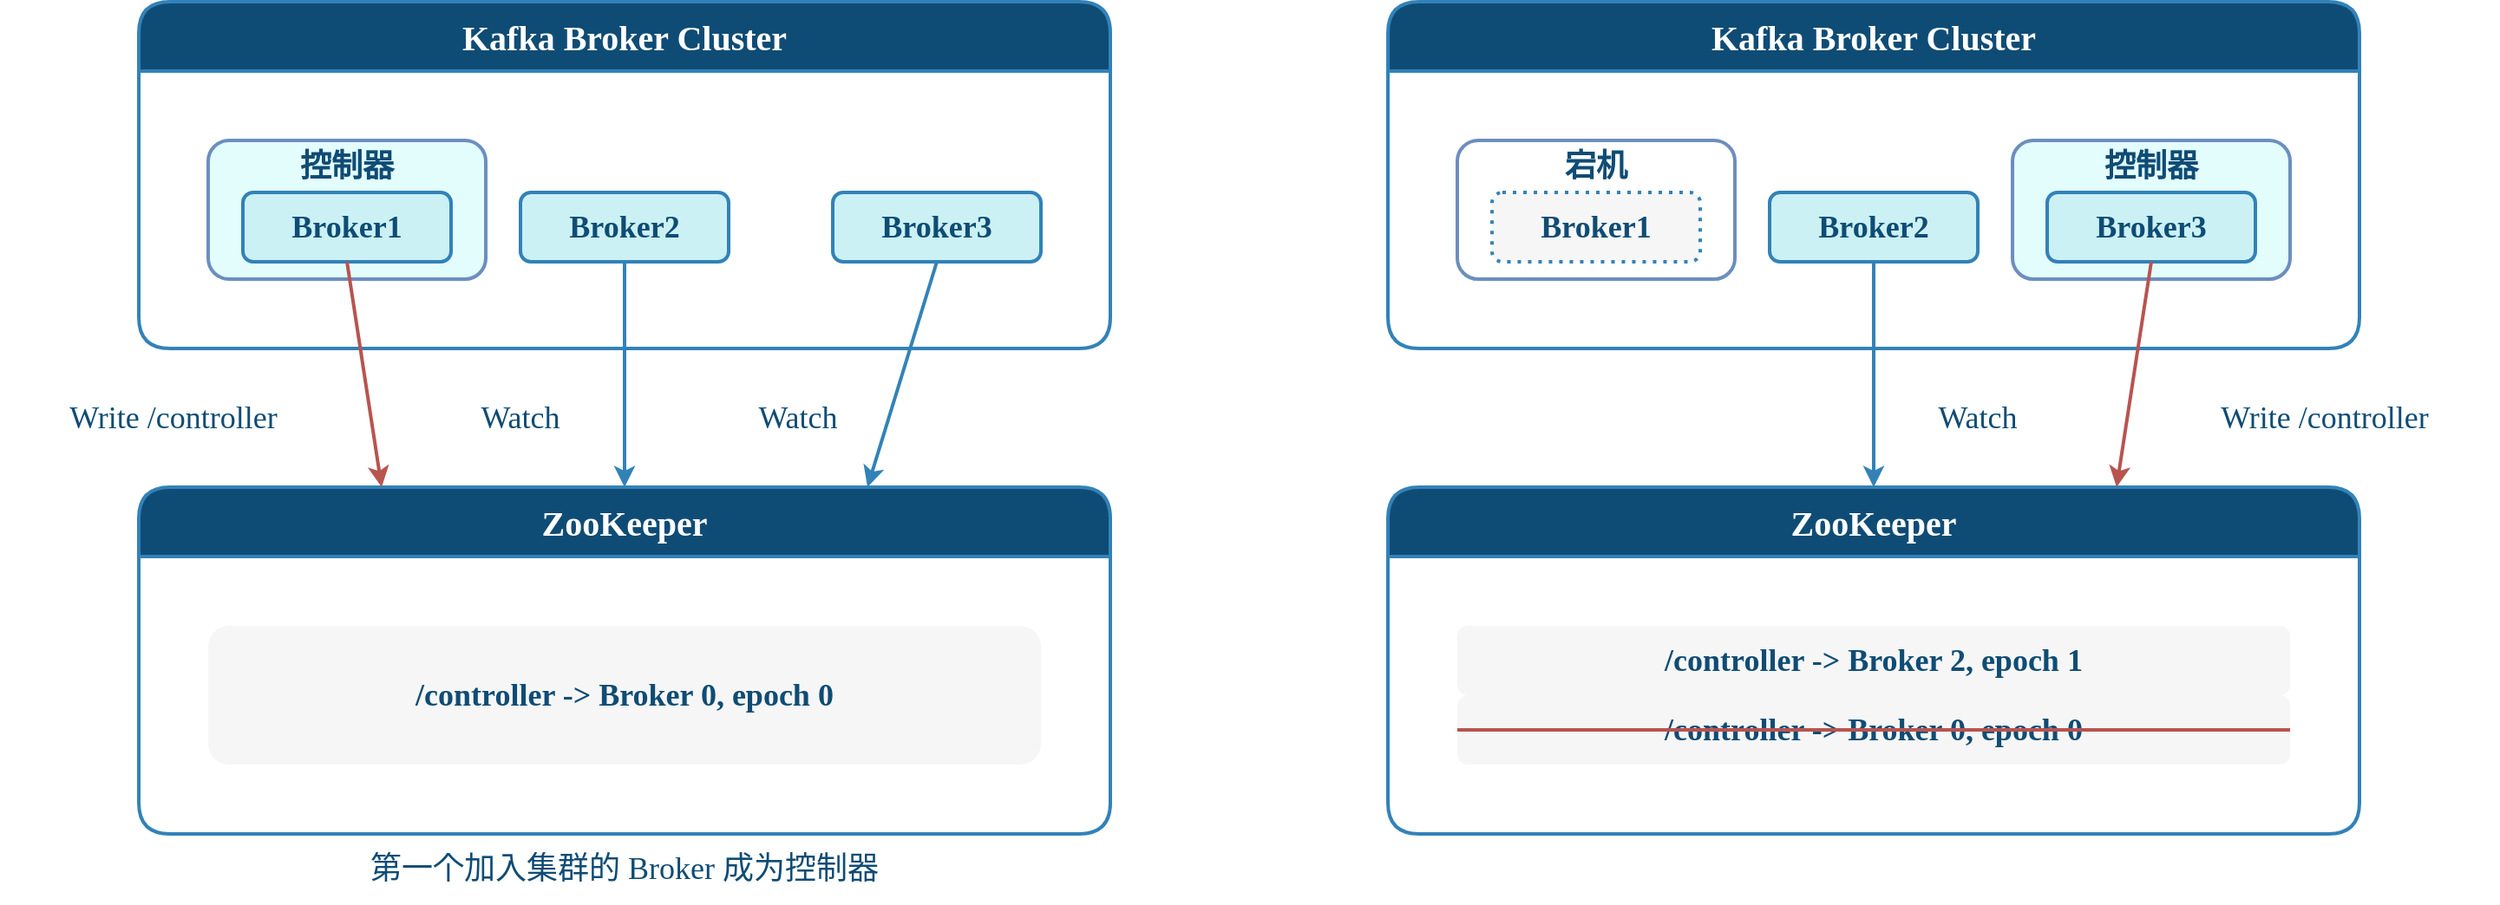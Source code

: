 <mxfile compressed="true" version="22.0.3" type="device" pages="2"><diagram id="V_rw0DIyoFfJU_OrGVso" name="选举"><mxGraphModel dx="1376" dy="911" grid="1" gridSize="10" guides="1" tooltips="1" connect="1" arrows="1" fold="1" page="1" pageScale="1" pageWidth="1654" pageHeight="1169" math="0" shadow="0"><root><mxCell id="0"/><mxCell id="1" parent="0"/><mxCell id="4Ed3RR9Zntb8g5Ox0S2r-1" value="Kafka Broker Cluster" style="swimlane;whiteSpace=wrap;html=1;rounded=1;shadow=0;strokeColor=#3282B8;strokeWidth=2;align=center;verticalAlign=middle;fontFamily=Comic Sans MS;fontSize=20;fontColor=#FFFFFF;startSize=40;fillColor=#0F4C75;" parent="1" vertex="1"><mxGeometry x="200" y="240" width="560" height="200" as="geometry"/></mxCell><mxCell id="SxoNSi2mo6mgi64DLq9N-6" value="控制器" style="rounded=1;whiteSpace=wrap;html=1;shadow=0;labelBackgroundColor=none;strokeColor=#6C8EBF;strokeWidth=2;align=center;verticalAlign=top;fontFamily=Comic Sans MS;fontSize=18;fontColor=#0F4C75;fillColor=#E3FDFD;container=0;spacing=0;spacingBottom=0;fontStyle=1" parent="4Ed3RR9Zntb8g5Ox0S2r-1" vertex="1"><mxGeometry x="40" y="80" width="160" height="80" as="geometry"/></mxCell><mxCell id="SxoNSi2mo6mgi64DLq9N-2" value="Broker1" style="rounded=1;whiteSpace=wrap;html=1;shadow=0;strokeColor=#3282B8;strokeWidth=2;align=center;verticalAlign=middle;fontFamily=Comic Sans MS;fontSize=18;fontColor=#0F4C75;fillColor=#CBF1F5;fontStyle=1;spacing=0;" parent="4Ed3RR9Zntb8g5Ox0S2r-1" vertex="1"><mxGeometry x="60" y="110" width="120" height="40" as="geometry"/></mxCell><mxCell id="SxoNSi2mo6mgi64DLq9N-3" value="Broker2" style="rounded=1;whiteSpace=wrap;html=1;shadow=0;strokeColor=#3282B8;strokeWidth=2;align=center;verticalAlign=middle;fontFamily=Comic Sans MS;fontSize=18;fontColor=#0F4C75;fillColor=#CBF1F5;fontStyle=1;spacing=0;" parent="4Ed3RR9Zntb8g5Ox0S2r-1" vertex="1"><mxGeometry x="220" y="110" width="120" height="40" as="geometry"/></mxCell><mxCell id="SxoNSi2mo6mgi64DLq9N-4" value="Broker3" style="rounded=1;whiteSpace=wrap;html=1;shadow=0;strokeColor=#3282B8;strokeWidth=2;align=center;verticalAlign=middle;fontFamily=Comic Sans MS;fontSize=18;fontColor=#0F4C75;fillColor=#CBF1F5;fontStyle=1;spacing=0;" parent="4Ed3RR9Zntb8g5Ox0S2r-1" vertex="1"><mxGeometry x="400" y="110" width="120" height="40" as="geometry"/></mxCell><mxCell id="4Ed3RR9Zntb8g5Ox0S2r-2" value="ZooKeeper" style="swimlane;whiteSpace=wrap;html=1;rounded=1;shadow=0;strokeColor=#3282B8;strokeWidth=2;align=center;verticalAlign=middle;fontFamily=Comic Sans MS;fontSize=20;fontColor=#FFFFFF;startSize=40;fillColor=#0F4C75;" parent="1" vertex="1"><mxGeometry x="200" y="520" width="560" height="200" as="geometry"/></mxCell><mxCell id="SxoNSi2mo6mgi64DLq9N-7" value="/controller -&amp;gt; Broker 0, epoch 0" style="rounded=1;whiteSpace=wrap;html=1;shadow=0;dashed=1;dashPattern=1 1;labelBackgroundColor=none;strokeColor=none;strokeWidth=2;align=center;verticalAlign=middle;fontFamily=Comic Sans MS;fontSize=18;fontColor=#0F4C75;fillColor=#F6F6F6;container=0;spacing=0;spacingBottom=0;fontStyle=1" parent="1" vertex="1"><mxGeometry x="240" y="600" width="480" height="80" as="geometry"/></mxCell><mxCell id="SxoNSi2mo6mgi64DLq9N-12" value="ZooKeeper" style="swimlane;whiteSpace=wrap;html=1;rounded=1;shadow=0;strokeColor=#3282B8;strokeWidth=2;align=center;verticalAlign=middle;fontFamily=Comic Sans MS;fontSize=20;fontColor=#FFFFFF;startSize=40;fillColor=#0F4C75;" parent="1" vertex="1"><mxGeometry x="920" y="520" width="560" height="200" as="geometry"/></mxCell><mxCell id="SxoNSi2mo6mgi64DLq9N-13" value="/controller -&amp;gt; Broker 0, epoch 0" style="rounded=1;whiteSpace=wrap;html=1;shadow=0;dashed=1;dashPattern=1 1;labelBackgroundColor=none;strokeColor=none;strokeWidth=2;align=center;verticalAlign=middle;fontFamily=Comic Sans MS;fontSize=18;fontColor=#0F4C75;fillColor=#F6F6F6;container=0;spacing=0;spacingBottom=0;fontStyle=1" parent="SxoNSi2mo6mgi64DLq9N-12" vertex="1"><mxGeometry x="40" y="120" width="480" height="40" as="geometry"/></mxCell><mxCell id="SxoNSi2mo6mgi64DLq9N-34" value="" style="endArrow=none;html=1;rounded=1;labelBackgroundColor=default;strokeColor=#b85450;strokeWidth=2;align=center;verticalAlign=middle;fontFamily=Comic Sans MS;fontSize=18;fontColor=#0F4C75;startSize=80;shape=connector;exitX=0;exitY=0.5;exitDx=0;exitDy=0;entryX=1;entryY=0.5;entryDx=0;entryDy=0;fillColor=#f8cecc;" parent="SxoNSi2mo6mgi64DLq9N-12" source="SxoNSi2mo6mgi64DLq9N-13" target="SxoNSi2mo6mgi64DLq9N-13" edge="1"><mxGeometry width="50" height="50" relative="1" as="geometry"><mxPoint x="-20" y="-30" as="sourcePoint"/><mxPoint x="30" y="-80" as="targetPoint"/></mxGeometry></mxCell><mxCell id="SxoNSi2mo6mgi64DLq9N-14" value="/controller -&amp;gt; Broker 2, epoch 1" style="rounded=1;whiteSpace=wrap;html=1;shadow=0;dashed=1;dashPattern=1 1;labelBackgroundColor=none;strokeColor=none;strokeWidth=2;align=center;verticalAlign=middle;fontFamily=Comic Sans MS;fontSize=18;fontColor=#0F4C75;fillColor=#F6F6F6;container=0;spacing=0;spacingBottom=0;fontStyle=1" parent="1" vertex="1"><mxGeometry x="960" y="600" width="480" height="40" as="geometry"/></mxCell><mxCell id="SxoNSi2mo6mgi64DLq9N-15" style="edgeStyle=none;shape=connector;rounded=1;orthogonalLoop=1;jettySize=auto;html=1;exitX=0.5;exitY=1;exitDx=0;exitDy=0;entryX=0.5;entryY=0;entryDx=0;entryDy=0;labelBackgroundColor=default;strokeColor=#3282B8;strokeWidth=2;align=center;verticalAlign=middle;fontFamily=Comic Sans MS;fontSize=18;fontColor=#0F4C75;endArrow=classic;startSize=80;" parent="1" source="SxoNSi2mo6mgi64DLq9N-3" target="4Ed3RR9Zntb8g5Ox0S2r-2" edge="1"><mxGeometry relative="1" as="geometry"/></mxCell><mxCell id="SxoNSi2mo6mgi64DLq9N-17" style="edgeStyle=none;shape=connector;rounded=1;orthogonalLoop=1;jettySize=auto;html=1;exitX=0.5;exitY=1;exitDx=0;exitDy=0;entryX=0.25;entryY=0;entryDx=0;entryDy=0;labelBackgroundColor=default;strokeColor=#b85450;strokeWidth=2;align=center;verticalAlign=middle;fontFamily=Comic Sans MS;fontSize=18;fontColor=#0F4C75;endArrow=classic;startSize=80;fillColor=#f8cecc;" parent="1" source="SxoNSi2mo6mgi64DLq9N-2" target="4Ed3RR9Zntb8g5Ox0S2r-2" edge="1"><mxGeometry relative="1" as="geometry"/></mxCell><mxCell id="SxoNSi2mo6mgi64DLq9N-18" style="edgeStyle=none;shape=connector;rounded=1;orthogonalLoop=1;jettySize=auto;html=1;exitX=0.5;exitY=1;exitDx=0;exitDy=0;entryX=0.75;entryY=0;entryDx=0;entryDy=0;labelBackgroundColor=default;strokeColor=#3282B8;strokeWidth=2;align=center;verticalAlign=middle;fontFamily=Comic Sans MS;fontSize=18;fontColor=#0F4C75;endArrow=classic;startSize=80;" parent="1" source="SxoNSi2mo6mgi64DLq9N-4" target="4Ed3RR9Zntb8g5Ox0S2r-2" edge="1"><mxGeometry relative="1" as="geometry"/></mxCell><mxCell id="SxoNSi2mo6mgi64DLq9N-19" value="Write /controller" style="rounded=1;whiteSpace=wrap;html=1;shadow=0;strokeColor=none;strokeWidth=2;align=center;verticalAlign=middle;fontFamily=Comic Sans MS;fontSize=18;fontColor=#0F4C75;fillColor=none;fontStyle=0;spacing=0;" parent="1" vertex="1"><mxGeometry x="120" y="460" width="200" height="40" as="geometry"/></mxCell><mxCell id="SxoNSi2mo6mgi64DLq9N-20" value="Watch" style="rounded=1;whiteSpace=wrap;html=1;shadow=0;strokeColor=none;strokeWidth=2;align=center;verticalAlign=middle;fontFamily=Comic Sans MS;fontSize=18;fontColor=#0F4C75;fillColor=none;fontStyle=0;spacing=0;" parent="1" vertex="1"><mxGeometry x="360" y="460" width="120" height="40" as="geometry"/></mxCell><mxCell id="SxoNSi2mo6mgi64DLq9N-21" value="Watch" style="rounded=1;whiteSpace=wrap;html=1;shadow=0;strokeColor=none;strokeWidth=2;align=center;verticalAlign=middle;fontFamily=Comic Sans MS;fontSize=18;fontColor=#0F4C75;fillColor=none;fontStyle=0;spacing=0;" parent="1" vertex="1"><mxGeometry x="520" y="460" width="120" height="40" as="geometry"/></mxCell><mxCell id="SxoNSi2mo6mgi64DLq9N-22" value="Kafka Broker Cluster" style="swimlane;whiteSpace=wrap;html=1;rounded=1;shadow=0;strokeColor=#3282B8;strokeWidth=2;align=center;verticalAlign=middle;fontFamily=Comic Sans MS;fontSize=20;fontColor=#FFFFFF;startSize=40;fillColor=#0F4C75;" parent="1" vertex="1"><mxGeometry x="920" y="240" width="560" height="200" as="geometry"/></mxCell><mxCell id="SxoNSi2mo6mgi64DLq9N-27" value="控制器" style="rounded=1;whiteSpace=wrap;html=1;shadow=0;labelBackgroundColor=none;strokeColor=#6C8EBF;strokeWidth=2;align=center;verticalAlign=top;fontFamily=Comic Sans MS;fontSize=18;fontColor=#0F4C75;fillColor=#E3FDFD;container=0;spacing=0;spacingBottom=0;fontStyle=1" parent="SxoNSi2mo6mgi64DLq9N-22" vertex="1"><mxGeometry x="360" y="80" width="160" height="80" as="geometry"/></mxCell><mxCell id="SxoNSi2mo6mgi64DLq9N-23" value="宕机" style="rounded=1;whiteSpace=wrap;html=1;shadow=0;labelBackgroundColor=none;strokeColor=#6C8EBF;strokeWidth=2;align=center;verticalAlign=top;fontFamily=Comic Sans MS;fontSize=18;fontColor=#0F4C75;fillColor=#FFFFFF;container=0;spacing=0;spacingBottom=0;fontStyle=1" parent="SxoNSi2mo6mgi64DLq9N-22" vertex="1"><mxGeometry x="40" y="80" width="160" height="80" as="geometry"/></mxCell><mxCell id="SxoNSi2mo6mgi64DLq9N-24" value="Broker1" style="rounded=1;whiteSpace=wrap;html=1;shadow=0;strokeColor=#3282B8;strokeWidth=2;align=center;verticalAlign=middle;fontFamily=Comic Sans MS;fontSize=18;fontColor=#0F4C75;fillColor=#F6F6F6;fontStyle=1;spacing=0;dashed=1;dashPattern=1 2;" parent="SxoNSi2mo6mgi64DLq9N-22" vertex="1"><mxGeometry x="60" y="110" width="120" height="40" as="geometry"/></mxCell><mxCell id="SxoNSi2mo6mgi64DLq9N-25" value="Broker2" style="rounded=1;whiteSpace=wrap;html=1;shadow=0;strokeColor=#3282B8;strokeWidth=2;align=center;verticalAlign=middle;fontFamily=Comic Sans MS;fontSize=18;fontColor=#0F4C75;fillColor=#CBF1F5;fontStyle=1;spacing=0;" parent="SxoNSi2mo6mgi64DLq9N-22" vertex="1"><mxGeometry x="220" y="110" width="120" height="40" as="geometry"/></mxCell><mxCell id="SxoNSi2mo6mgi64DLq9N-26" value="Broker3" style="rounded=1;whiteSpace=wrap;html=1;shadow=0;strokeColor=#3282B8;strokeWidth=2;align=center;verticalAlign=middle;fontFamily=Comic Sans MS;fontSize=18;fontColor=#0F4C75;fillColor=#CBF1F5;fontStyle=1;spacing=0;" parent="SxoNSi2mo6mgi64DLq9N-22" vertex="1"><mxGeometry x="380" y="110" width="120" height="40" as="geometry"/></mxCell><mxCell id="SxoNSi2mo6mgi64DLq9N-28" style="edgeStyle=none;shape=connector;rounded=1;orthogonalLoop=1;jettySize=auto;html=1;exitX=0.5;exitY=1;exitDx=0;exitDy=0;entryX=0.75;entryY=0;entryDx=0;entryDy=0;labelBackgroundColor=default;strokeColor=#b85450;strokeWidth=2;align=center;verticalAlign=middle;fontFamily=Comic Sans MS;fontSize=18;fontColor=#0F4C75;endArrow=classic;startSize=80;fillColor=#f8cecc;" parent="1" source="SxoNSi2mo6mgi64DLq9N-26" target="SxoNSi2mo6mgi64DLq9N-12" edge="1"><mxGeometry relative="1" as="geometry"/></mxCell><mxCell id="SxoNSi2mo6mgi64DLq9N-30" style="edgeStyle=none;shape=connector;rounded=1;orthogonalLoop=1;jettySize=auto;html=1;exitX=0.5;exitY=1;exitDx=0;exitDy=0;entryX=0.5;entryY=0;entryDx=0;entryDy=0;labelBackgroundColor=default;strokeColor=#3282B8;strokeWidth=2;align=center;verticalAlign=middle;fontFamily=Comic Sans MS;fontSize=18;fontColor=#0F4C75;endArrow=classic;startSize=80;" parent="1" source="SxoNSi2mo6mgi64DLq9N-25" target="SxoNSi2mo6mgi64DLq9N-12" edge="1"><mxGeometry relative="1" as="geometry"/></mxCell><mxCell id="SxoNSi2mo6mgi64DLq9N-31" value="Write /controller" style="rounded=1;whiteSpace=wrap;html=1;shadow=0;strokeColor=none;strokeWidth=2;align=center;verticalAlign=middle;fontFamily=Comic Sans MS;fontSize=18;fontColor=#0F4C75;fillColor=none;fontStyle=0;spacing=0;" parent="1" vertex="1"><mxGeometry x="1360" y="460" width="200" height="40" as="geometry"/></mxCell><mxCell id="SxoNSi2mo6mgi64DLq9N-32" value="Watch" style="rounded=1;whiteSpace=wrap;html=1;shadow=0;strokeColor=none;strokeWidth=2;align=center;verticalAlign=middle;fontFamily=Comic Sans MS;fontSize=18;fontColor=#0F4C75;fillColor=none;fontStyle=0;spacing=0;" parent="1" vertex="1"><mxGeometry x="1200" y="460" width="120" height="40" as="geometry"/></mxCell><mxCell id="SxoNSi2mo6mgi64DLq9N-33" value="第一个加入集群的 Broker 成为控制器" style="rounded=1;whiteSpace=wrap;html=1;shadow=0;strokeColor=none;strokeWidth=2;align=center;verticalAlign=middle;fontFamily=Comic Sans MS;fontSize=18;fontColor=#0F4C75;fillColor=none;fontStyle=0;spacing=0;" parent="1" vertex="1"><mxGeometry x="200" y="720" width="560" height="40" as="geometry"/></mxCell></root></mxGraphModel></diagram><diagram id="bUby9O82NL-8KmoI6ey_" name="zk元数据"><mxGraphModel dx="1926" dy="1276" grid="1" gridSize="10" guides="1" tooltips="1" connect="1" arrows="1" fold="1" page="1" pageScale="1" pageWidth="2336" pageHeight="1654" math="0" shadow="0"><root><mxCell id="0"/><mxCell id="1" parent="0"/><mxCell id="76EH8v6LN7YDTzWgkfO9-1" value="1" style="rounded=1;whiteSpace=wrap;html=1;shadow=0;strokeColor=#3282B8;strokeWidth=2;align=center;verticalAlign=middle;fontFamily=Comic Sans MS;fontSize=18;fontColor=#0F4C75;fillColor=#F6F6F6;fontStyle=1" vertex="1" parent="1"><mxGeometry x="120" y="960" width="40" height="40" as="geometry"/></mxCell><mxCell id="76EH8v6LN7YDTzWgkfO9-2" value="..." style="rounded=1;whiteSpace=wrap;html=1;shadow=0;strokeColor=#3282B8;strokeWidth=2;align=center;verticalAlign=middle;fontFamily=Comic Sans MS;fontSize=18;fontColor=#0F4C75;fillColor=#F6F6F6;fontStyle=1" vertex="1" parent="1"><mxGeometry x="160" y="960" width="40" height="40" as="geometry"/></mxCell><mxCell id="76EH8v6LN7YDTzWgkfO9-3" value="N" style="rounded=1;whiteSpace=wrap;html=1;shadow=0;strokeColor=#3282B8;strokeWidth=2;align=center;verticalAlign=middle;fontFamily=Comic Sans MS;fontSize=18;fontColor=#0F4C75;fillColor=#F6F6F6;fontStyle=1" vertex="1" parent="1"><mxGeometry x="200" y="960" width="40" height="40" as="geometry"/></mxCell><mxCell id="76EH8v6LN7YDTzWgkfO9-6" value="1" style="rounded=1;whiteSpace=wrap;html=1;shadow=0;strokeColor=#3282B8;strokeWidth=2;align=center;verticalAlign=middle;fontFamily=Comic Sans MS;fontSize=18;fontColor=#0F4C75;fillColor=#F6F6F6;fontStyle=1" vertex="1" parent="1"><mxGeometry x="280" y="960" width="40" height="40" as="geometry"/></mxCell><mxCell id="76EH8v6LN7YDTzWgkfO9-7" value="..." style="rounded=1;whiteSpace=wrap;html=1;shadow=0;strokeColor=#3282B8;strokeWidth=2;align=center;verticalAlign=middle;fontFamily=Comic Sans MS;fontSize=18;fontColor=#0F4C75;fillColor=#F6F6F6;fontStyle=1" vertex="1" parent="1"><mxGeometry x="320" y="960" width="40" height="40" as="geometry"/></mxCell><mxCell id="76EH8v6LN7YDTzWgkfO9-8" value="N" style="rounded=1;whiteSpace=wrap;html=1;shadow=0;strokeColor=#3282B8;strokeWidth=2;align=center;verticalAlign=middle;fontFamily=Comic Sans MS;fontSize=18;fontColor=#0F4C75;fillColor=#F6F6F6;fontStyle=1" vertex="1" parent="1"><mxGeometry x="360" y="960" width="40" height="40" as="geometry"/></mxCell><mxCell id="aDSI75Qdv8X3u2IwcGRK-1" style="edgeStyle=orthogonalEdgeStyle;rounded=1;orthogonalLoop=1;jettySize=auto;html=1;exitX=0.5;exitY=1;exitDx=0;exitDy=0;entryX=0.5;entryY=0;entryDx=0;entryDy=0;strokeColor=#6C8EBF;strokeWidth=2;" edge="1" parent="1" source="wlVjsU3Le_0WPrB2iwAt-1" target="76EH8v6LN7YDTzWgkfO9-1"><mxGeometry relative="1" as="geometry"/></mxCell><mxCell id="aDSI75Qdv8X3u2IwcGRK-3" style="edgeStyle=orthogonalEdgeStyle;shape=connector;rounded=1;orthogonalLoop=1;jettySize=auto;html=1;entryX=0.5;entryY=0;entryDx=0;entryDy=0;labelBackgroundColor=default;strokeColor=#6C8EBF;align=center;verticalAlign=middle;fontFamily=Helvetica;fontSize=11;fontColor=default;endArrow=classic;strokeWidth=2;" edge="1" parent="1" source="wlVjsU3Le_0WPrB2iwAt-1" target="76EH8v6LN7YDTzWgkfO9-3"><mxGeometry relative="1" as="geometry"/></mxCell><mxCell id="wlVjsU3Le_0WPrB2iwAt-1" value="consumer.id" style="rounded=1;whiteSpace=wrap;html=1;shadow=0;labelBackgroundColor=none;strokeColor=#6C8EBF;strokeWidth=2;align=center;verticalAlign=middle;fontFamily=Comic Sans MS;fontSize=18;fontColor=#0F4C75;fillColor=#E3FDFD;container=0;spacing=10;spacingBottom=0;fontStyle=1" vertex="1" parent="1"><mxGeometry x="120" y="840" width="120" height="40" as="geometry"/></mxCell><mxCell id="aDSI75Qdv8X3u2IwcGRK-6" style="edgeStyle=orthogonalEdgeStyle;shape=connector;rounded=1;orthogonalLoop=1;jettySize=auto;html=1;exitX=0.5;exitY=1;exitDx=0;exitDy=0;entryX=0.5;entryY=0;entryDx=0;entryDy=0;labelBackgroundColor=default;strokeColor=#6C8EBF;align=center;verticalAlign=middle;fontFamily=Helvetica;fontSize=11;fontColor=default;endArrow=classic;strokeWidth=2;" edge="1" parent="1" source="aDSI75Qdv8X3u2IwcGRK-4" target="76EH8v6LN7YDTzWgkfO9-6"><mxGeometry relative="1" as="geometry"/></mxCell><mxCell id="vCsltrC0qvHterN5PnaX-1" style="edgeStyle=orthogonalEdgeStyle;shape=connector;rounded=1;orthogonalLoop=1;jettySize=auto;html=1;exitX=0.5;exitY=1;exitDx=0;exitDy=0;entryX=0.5;entryY=0;entryDx=0;entryDy=0;labelBackgroundColor=default;strokeColor=#6C8EBF;strokeWidth=2;align=center;verticalAlign=middle;fontFamily=Helvetica;fontSize=11;fontColor=default;endArrow=classic;" edge="1" parent="1" source="aDSI75Qdv8X3u2IwcGRK-4" target="76EH8v6LN7YDTzWgkfO9-8"><mxGeometry relative="1" as="geometry"/></mxCell><mxCell id="aDSI75Qdv8X3u2IwcGRK-4" value="topic-1" style="rounded=1;whiteSpace=wrap;html=1;shadow=0;labelBackgroundColor=none;strokeColor=#6C8EBF;strokeWidth=2;align=center;verticalAlign=middle;fontFamily=Comic Sans MS;fontSize=18;fontColor=#0F4C75;fillColor=#E3FDFD;container=0;spacing=10;spacingBottom=0;fontStyle=1" vertex="1" parent="1"><mxGeometry x="280" y="840" width="120" height="40" as="geometry"/></mxCell><mxCell id="aDSI75Qdv8X3u2IwcGRK-5" value="topic-N" style="rounded=1;whiteSpace=wrap;html=1;shadow=0;labelBackgroundColor=none;strokeColor=#6C8EBF;strokeWidth=2;align=center;verticalAlign=middle;fontFamily=Comic Sans MS;fontSize=18;fontColor=#0F4C75;fillColor=#E3FDFD;container=0;spacing=10;spacingBottom=0;fontStyle=1" vertex="1" parent="1"><mxGeometry x="480" y="840" width="120" height="40" as="geometry"/></mxCell><mxCell id="vCsltrC0qvHterN5PnaX-2" value="..." style="rounded=1;whiteSpace=wrap;html=1;shadow=0;labelBackgroundColor=none;strokeColor=#6C8EBF;strokeWidth=2;align=center;verticalAlign=middle;fontFamily=Comic Sans MS;fontSize=18;fontColor=#0F4C75;fillColor=#E3FDFD;container=0;spacing=10;spacingBottom=0;fontStyle=1" vertex="1" parent="1"><mxGeometry x="420" y="840" width="40" height="40" as="geometry"/></mxCell><mxCell id="K3DDggHbdptHYFNAkSHa-1" style="edgeStyle=orthogonalEdgeStyle;shape=connector;rounded=1;orthogonalLoop=1;jettySize=auto;html=1;entryX=0.5;entryY=0;entryDx=0;entryDy=0;labelBackgroundColor=default;strokeColor=#6C8EBF;strokeWidth=2;align=center;verticalAlign=middle;fontFamily=Helvetica;fontSize=11;fontColor=default;endArrow=classic;" edge="1" parent="1" source="vCsltrC0qvHterN5PnaX-3" target="wlVjsU3Le_0WPrB2iwAt-1"><mxGeometry relative="1" as="geometry"/></mxCell><mxCell id="vCsltrC0qvHterN5PnaX-3" value="ids" style="rounded=1;whiteSpace=wrap;html=1;shadow=0;labelBackgroundColor=none;strokeColor=#6C8EBF;strokeWidth=2;align=center;verticalAlign=middle;fontFamily=Comic Sans MS;fontSize=18;fontColor=#0F4C75;fillColor=#CBF1F5;container=0;spacing=10;spacingBottom=0;fontStyle=1" vertex="1" parent="1"><mxGeometry x="120" y="720" width="120" height="40" as="geometry"/></mxCell><mxCell id="K3DDggHbdptHYFNAkSHa-6" style="edgeStyle=orthogonalEdgeStyle;shape=connector;rounded=1;orthogonalLoop=1;jettySize=auto;html=1;exitX=0.25;exitY=1;exitDx=0;exitDy=0;entryX=0.5;entryY=0;entryDx=0;entryDy=0;labelBackgroundColor=default;strokeColor=#6C8EBF;strokeWidth=2;align=center;verticalAlign=middle;fontFamily=Helvetica;fontSize=11;fontColor=default;endArrow=classic;" edge="1" parent="1" source="K3DDggHbdptHYFNAkSHa-2" target="aDSI75Qdv8X3u2IwcGRK-4"><mxGeometry relative="1" as="geometry"/></mxCell><mxCell id="K3DDggHbdptHYFNAkSHa-7" style="edgeStyle=orthogonalEdgeStyle;shape=connector;rounded=1;orthogonalLoop=1;jettySize=auto;html=1;exitX=0.75;exitY=1;exitDx=0;exitDy=0;entryX=0.5;entryY=0;entryDx=0;entryDy=0;labelBackgroundColor=default;strokeColor=#6C8EBF;strokeWidth=2;align=center;verticalAlign=middle;fontFamily=Helvetica;fontSize=11;fontColor=default;endArrow=classic;" edge="1" parent="1" source="K3DDggHbdptHYFNAkSHa-2" target="aDSI75Qdv8X3u2IwcGRK-5"><mxGeometry relative="1" as="geometry"/></mxCell><mxCell id="K3DDggHbdptHYFNAkSHa-2" value="Offsets" style="rounded=1;whiteSpace=wrap;html=1;shadow=0;labelBackgroundColor=none;strokeColor=#6C8EBF;strokeWidth=2;align=center;verticalAlign=middle;fontFamily=Comic Sans MS;fontSize=18;fontColor=#0F4C75;fillColor=#CBF1F5;container=0;spacing=10;spacingBottom=0;fontStyle=1" vertex="1" parent="1"><mxGeometry x="380" y="720" width="120" height="40" as="geometry"/></mxCell><mxCell id="K3DDggHbdptHYFNAkSHa-5" style="edgeStyle=orthogonalEdgeStyle;shape=connector;rounded=1;orthogonalLoop=1;jettySize=auto;html=1;entryX=0.5;entryY=0;entryDx=0;entryDy=0;labelBackgroundColor=default;strokeColor=#6C8EBF;strokeWidth=2;align=center;verticalAlign=middle;fontFamily=Helvetica;fontSize=11;fontColor=default;endArrow=classic;" edge="1" parent="1" source="K3DDggHbdptHYFNAkSHa-3" target="K3DDggHbdptHYFNAkSHa-4"><mxGeometry relative="1" as="geometry"/></mxCell><mxCell id="K3DDggHbdptHYFNAkSHa-3" value="owners" style="rounded=1;whiteSpace=wrap;html=1;shadow=0;labelBackgroundColor=none;strokeColor=#6C8EBF;strokeWidth=2;align=center;verticalAlign=middle;fontFamily=Comic Sans MS;fontSize=18;fontColor=#0F4C75;fillColor=#CBF1F5;container=0;spacing=10;spacingBottom=0;fontStyle=1" vertex="1" parent="1"><mxGeometry x="640" y="720" width="120" height="40" as="geometry"/></mxCell><mxCell id="KurBtUNDmYteC7p65Jur-12" style="edgeStyle=orthogonalEdgeStyle;shape=connector;rounded=1;orthogonalLoop=1;jettySize=auto;html=1;exitX=0.5;exitY=1;exitDx=0;exitDy=0;entryX=0.5;entryY=0;entryDx=0;entryDy=0;labelBackgroundColor=default;strokeColor=#6C8EBF;strokeWidth=2;align=center;verticalAlign=middle;fontFamily=Comic Sans MS;fontSize=20;fontColor=#FFFFFF;endArrow=classic;startSize=40;" edge="1" parent="1" source="K3DDggHbdptHYFNAkSHa-4" target="KurBtUNDmYteC7p65Jur-9"><mxGeometry relative="1" as="geometry"/></mxCell><mxCell id="KurBtUNDmYteC7p65Jur-13" style="edgeStyle=orthogonalEdgeStyle;shape=connector;rounded=1;orthogonalLoop=1;jettySize=auto;html=1;entryX=0.5;entryY=0;entryDx=0;entryDy=0;labelBackgroundColor=default;strokeColor=#6C8EBF;strokeWidth=2;align=center;verticalAlign=middle;fontFamily=Comic Sans MS;fontSize=20;fontColor=#FFFFFF;endArrow=classic;startSize=40;" edge="1" parent="1" source="K3DDggHbdptHYFNAkSHa-4" target="KurBtUNDmYteC7p65Jur-11"><mxGeometry relative="1" as="geometry"/></mxCell><mxCell id="K3DDggHbdptHYFNAkSHa-4" value="topic-N" style="rounded=1;whiteSpace=wrap;html=1;shadow=0;labelBackgroundColor=none;strokeColor=#6C8EBF;strokeWidth=2;align=center;verticalAlign=middle;fontFamily=Comic Sans MS;fontSize=18;fontColor=#0F4C75;fillColor=#E3FDFD;container=0;spacing=10;spacingBottom=0;fontStyle=1" vertex="1" parent="1"><mxGeometry x="640" y="840" width="120" height="40" as="geometry"/></mxCell><mxCell id="K3DDggHbdptHYFNAkSHa-9" style="edgeStyle=orthogonalEdgeStyle;shape=connector;rounded=1;orthogonalLoop=1;jettySize=auto;html=1;exitX=0.25;exitY=1;exitDx=0;exitDy=0;labelBackgroundColor=default;strokeColor=#6C8EBF;strokeWidth=2;align=center;verticalAlign=middle;fontFamily=Helvetica;fontSize=11;fontColor=default;endArrow=classic;" edge="1" parent="1" source="K3DDggHbdptHYFNAkSHa-8" target="vCsltrC0qvHterN5PnaX-3"><mxGeometry relative="1" as="geometry"/></mxCell><mxCell id="K3DDggHbdptHYFNAkSHa-10" style="edgeStyle=orthogonalEdgeStyle;shape=connector;rounded=1;orthogonalLoop=1;jettySize=auto;html=1;exitX=0.75;exitY=1;exitDx=0;exitDy=0;entryX=0.5;entryY=0;entryDx=0;entryDy=0;labelBackgroundColor=default;strokeColor=#6C8EBF;strokeWidth=2;align=center;verticalAlign=middle;fontFamily=Helvetica;fontSize=11;fontColor=default;endArrow=classic;" edge="1" parent="1" source="K3DDggHbdptHYFNAkSHa-8" target="K3DDggHbdptHYFNAkSHa-3"><mxGeometry relative="1" as="geometry"/></mxCell><mxCell id="K3DDggHbdptHYFNAkSHa-11" style="edgeStyle=orthogonalEdgeStyle;shape=connector;rounded=1;orthogonalLoop=1;jettySize=auto;html=1;entryX=0.5;entryY=0;entryDx=0;entryDy=0;labelBackgroundColor=default;strokeColor=#6C8EBF;strokeWidth=2;align=center;verticalAlign=middle;fontFamily=Helvetica;fontSize=11;fontColor=default;endArrow=classic;" edge="1" parent="1" source="K3DDggHbdptHYFNAkSHa-8" target="K3DDggHbdptHYFNAkSHa-2"><mxGeometry relative="1" as="geometry"/></mxCell><mxCell id="K3DDggHbdptHYFNAkSHa-8" value="consumer-group" style="rounded=1;whiteSpace=wrap;html=1;shadow=0;labelBackgroundColor=none;strokeColor=#6C8EBF;strokeWidth=2;align=center;verticalAlign=middle;fontFamily=Comic Sans MS;fontSize=18;fontColor=#0F4C75;fillColor=#A6E3E9;container=0;spacing=10;spacingBottom=0;fontStyle=1" vertex="1" parent="1"><mxGeometry x="340" y="600" width="200" height="40" as="geometry"/></mxCell><mxCell id="K3DDggHbdptHYFNAkSHa-13" style="edgeStyle=orthogonalEdgeStyle;shape=connector;rounded=1;orthogonalLoop=1;jettySize=auto;html=1;exitX=0.5;exitY=1;exitDx=0;exitDy=0;entryX=0.5;entryY=0;entryDx=0;entryDy=0;labelBackgroundColor=default;strokeColor=#6C8EBF;strokeWidth=2;align=center;verticalAlign=middle;fontFamily=Helvetica;fontSize=11;fontColor=default;endArrow=classic;" edge="1" parent="1" source="K3DDggHbdptHYFNAkSHa-12" target="K3DDggHbdptHYFNAkSHa-8"><mxGeometry relative="1" as="geometry"/></mxCell><mxCell id="K3DDggHbdptHYFNAkSHa-12" value="consumers" style="rounded=1;whiteSpace=wrap;html=1;shadow=0;labelBackgroundColor=none;strokeColor=#6C8EBF;strokeWidth=2;align=center;verticalAlign=middle;fontFamily=Comic Sans MS;fontSize=18;fontColor=#FFFFFF;fillColor=#71C9CE;container=0;spacing=10;spacingBottom=0;fontStyle=1" vertex="1" parent="1"><mxGeometry x="340" y="480" width="200" height="40" as="geometry"/></mxCell><mxCell id="K3DDggHbdptHYFNAkSHa-14" value="topic-1" style="rounded=1;whiteSpace=wrap;html=1;shadow=0;labelBackgroundColor=none;strokeColor=#6C8EBF;strokeWidth=2;align=center;verticalAlign=middle;fontFamily=Comic Sans MS;fontSize=18;fontColor=#0F4C75;fillColor=#E3FDFD;container=0;spacing=10;spacingBottom=0;fontStyle=1" vertex="1" parent="1"><mxGeometry x="800" y="720" width="120" height="40" as="geometry"/></mxCell><mxCell id="K3DDggHbdptHYFNAkSHa-15" value="topic-N" style="rounded=1;whiteSpace=wrap;html=1;shadow=0;labelBackgroundColor=none;strokeColor=#6C8EBF;strokeWidth=2;align=center;verticalAlign=middle;fontFamily=Comic Sans MS;fontSize=18;fontColor=#0F4C75;fillColor=#E3FDFD;container=0;spacing=10;spacingBottom=0;fontStyle=1" vertex="1" parent="1"><mxGeometry x="1000" y="720" width="120" height="40" as="geometry"/></mxCell><mxCell id="K3DDggHbdptHYFNAkSHa-16" value="..." style="rounded=1;whiteSpace=wrap;html=1;shadow=0;labelBackgroundColor=none;strokeColor=#6C8EBF;strokeWidth=2;align=center;verticalAlign=middle;fontFamily=Comic Sans MS;fontSize=18;fontColor=#0F4C75;fillColor=#E3FDFD;container=0;spacing=10;spacingBottom=0;fontStyle=1" vertex="1" parent="1"><mxGeometry x="940" y="720" width="40" height="40" as="geometry"/></mxCell><mxCell id="K3DDggHbdptHYFNAkSHa-17" style="edgeStyle=orthogonalEdgeStyle;shape=connector;rounded=1;orthogonalLoop=1;jettySize=auto;html=1;exitX=0.25;exitY=1;exitDx=0;exitDy=0;entryX=0.5;entryY=0;entryDx=0;entryDy=0;labelBackgroundColor=default;strokeColor=#6C8EBF;strokeWidth=2;align=center;verticalAlign=middle;fontFamily=Helvetica;fontSize=11;fontColor=default;endArrow=classic;" edge="1" parent="1" source="K3DDggHbdptHYFNAkSHa-19" target="K3DDggHbdptHYFNAkSHa-14"><mxGeometry relative="1" as="geometry"/></mxCell><mxCell id="K3DDggHbdptHYFNAkSHa-18" style="edgeStyle=orthogonalEdgeStyle;shape=connector;rounded=1;orthogonalLoop=1;jettySize=auto;html=1;exitX=0.75;exitY=1;exitDx=0;exitDy=0;entryX=0.5;entryY=0;entryDx=0;entryDy=0;labelBackgroundColor=default;strokeColor=#6C8EBF;strokeWidth=2;align=center;verticalAlign=middle;fontFamily=Helvetica;fontSize=11;fontColor=default;endArrow=classic;" edge="1" parent="1" source="K3DDggHbdptHYFNAkSHa-19" target="K3DDggHbdptHYFNAkSHa-15"><mxGeometry relative="1" as="geometry"/></mxCell><mxCell id="K3DDggHbdptHYFNAkSHa-19" value="delete_topic" style="rounded=1;whiteSpace=wrap;html=1;shadow=0;labelBackgroundColor=none;strokeColor=#6C8EBF;strokeWidth=2;align=center;verticalAlign=middle;fontFamily=Comic Sans MS;fontSize=18;fontColor=#0F4C75;fillColor=#CBF1F5;container=0;spacing=10;spacingBottom=0;fontStyle=1" vertex="1" parent="1"><mxGeometry x="880" y="600" width="160" height="40" as="geometry"/></mxCell><mxCell id="K3DDggHbdptHYFNAkSHa-34" style="edgeStyle=orthogonalEdgeStyle;shape=connector;rounded=1;orthogonalLoop=1;jettySize=auto;html=1;exitX=0.5;exitY=1;exitDx=0;exitDy=0;entryX=0.5;entryY=0;entryDx=0;entryDy=0;labelBackgroundColor=default;strokeColor=#6C8EBF;strokeWidth=2;align=center;verticalAlign=middle;fontFamily=Helvetica;fontSize=11;fontColor=default;endArrow=classic;" edge="1" parent="1" source="K3DDggHbdptHYFNAkSHa-21" target="K3DDggHbdptHYFNAkSHa-27"><mxGeometry relative="1" as="geometry"/></mxCell><mxCell id="K3DDggHbdptHYFNAkSHa-21" value="topic-1" style="rounded=1;whiteSpace=wrap;html=1;shadow=0;labelBackgroundColor=none;strokeColor=#6C8EBF;strokeWidth=2;align=center;verticalAlign=middle;fontFamily=Comic Sans MS;fontSize=18;fontColor=#0F4C75;fillColor=#E3FDFD;container=0;spacing=10;spacingBottom=0;fontStyle=1" vertex="1" parent="1"><mxGeometry x="1320" y="720" width="120" height="40" as="geometry"/></mxCell><mxCell id="K3DDggHbdptHYFNAkSHa-22" value="topic-N" style="rounded=1;whiteSpace=wrap;html=1;shadow=0;labelBackgroundColor=none;strokeColor=#6C8EBF;strokeWidth=2;align=center;verticalAlign=middle;fontFamily=Comic Sans MS;fontSize=18;fontColor=#0F4C75;fillColor=#E3FDFD;container=0;spacing=10;spacingBottom=0;fontStyle=1" vertex="1" parent="1"><mxGeometry x="1520" y="720" width="120" height="40" as="geometry"/></mxCell><mxCell id="K3DDggHbdptHYFNAkSHa-23" value="..." style="rounded=1;whiteSpace=wrap;html=1;shadow=0;labelBackgroundColor=none;strokeColor=#6C8EBF;strokeWidth=2;align=center;verticalAlign=middle;fontFamily=Comic Sans MS;fontSize=18;fontColor=#0F4C75;fillColor=#E3FDFD;container=0;spacing=10;spacingBottom=0;fontStyle=1" vertex="1" parent="1"><mxGeometry x="1460" y="720" width="40" height="40" as="geometry"/></mxCell><mxCell id="K3DDggHbdptHYFNAkSHa-24" style="edgeStyle=orthogonalEdgeStyle;shape=connector;rounded=1;orthogonalLoop=1;jettySize=auto;html=1;exitX=0.25;exitY=1;exitDx=0;exitDy=0;entryX=0.5;entryY=0;entryDx=0;entryDy=0;labelBackgroundColor=default;strokeColor=#6C8EBF;strokeWidth=2;align=center;verticalAlign=middle;fontFamily=Helvetica;fontSize=11;fontColor=default;endArrow=classic;" edge="1" parent="1" source="K3DDggHbdptHYFNAkSHa-26" target="K3DDggHbdptHYFNAkSHa-21"><mxGeometry relative="1" as="geometry"/></mxCell><mxCell id="K3DDggHbdptHYFNAkSHa-25" style="edgeStyle=orthogonalEdgeStyle;shape=connector;rounded=1;orthogonalLoop=1;jettySize=auto;html=1;exitX=0.75;exitY=1;exitDx=0;exitDy=0;entryX=0.5;entryY=0;entryDx=0;entryDy=0;labelBackgroundColor=default;strokeColor=#6C8EBF;strokeWidth=2;align=center;verticalAlign=middle;fontFamily=Helvetica;fontSize=11;fontColor=default;endArrow=classic;" edge="1" parent="1" source="K3DDggHbdptHYFNAkSHa-26" target="K3DDggHbdptHYFNAkSHa-22"><mxGeometry relative="1" as="geometry"/></mxCell><mxCell id="K3DDggHbdptHYFNAkSHa-26" value="topics" style="rounded=1;whiteSpace=wrap;html=1;shadow=0;labelBackgroundColor=none;strokeColor=#6C8EBF;strokeWidth=2;align=center;verticalAlign=middle;fontFamily=Comic Sans MS;fontSize=18;fontColor=#0F4C75;fillColor=#CBF1F5;container=0;spacing=10;spacingBottom=0;fontStyle=1" vertex="1" parent="1"><mxGeometry x="1400" y="600" width="160" height="40" as="geometry"/></mxCell><mxCell id="K3DDggHbdptHYFNAkSHa-32" style="edgeStyle=orthogonalEdgeStyle;shape=connector;rounded=1;orthogonalLoop=1;jettySize=auto;html=1;exitX=0.5;exitY=1;exitDx=0;exitDy=0;entryX=0.5;entryY=0;entryDx=0;entryDy=0;labelBackgroundColor=default;strokeColor=#6C8EBF;strokeWidth=2;align=center;verticalAlign=middle;fontFamily=Helvetica;fontSize=11;fontColor=default;endArrow=classic;" edge="1" parent="1" source="K3DDggHbdptHYFNAkSHa-27" target="K3DDggHbdptHYFNAkSHa-29"><mxGeometry relative="1" as="geometry"/></mxCell><mxCell id="K3DDggHbdptHYFNAkSHa-33" style="edgeStyle=orthogonalEdgeStyle;shape=connector;rounded=1;orthogonalLoop=1;jettySize=auto;html=1;entryX=0.5;entryY=0;entryDx=0;entryDy=0;labelBackgroundColor=default;strokeColor=#6C8EBF;strokeWidth=2;align=center;verticalAlign=middle;fontFamily=Helvetica;fontSize=11;fontColor=default;endArrow=classic;" edge="1" parent="1" source="K3DDggHbdptHYFNAkSHa-27" target="K3DDggHbdptHYFNAkSHa-31"><mxGeometry relative="1" as="geometry"/></mxCell><mxCell id="K3DDggHbdptHYFNAkSHa-27" value="partitions" style="rounded=1;whiteSpace=wrap;html=1;shadow=0;labelBackgroundColor=none;strokeColor=#6C8EBF;strokeWidth=2;align=center;verticalAlign=middle;fontFamily=Comic Sans MS;fontSize=18;fontColor=#0F4C75;fillColor=#E3FDFD;container=0;spacing=10;spacingBottom=0;fontStyle=1" vertex="1" parent="1"><mxGeometry x="1320" y="840" width="120" height="40" as="geometry"/></mxCell><mxCell id="K3DDggHbdptHYFNAkSHa-37" style="edgeStyle=orthogonalEdgeStyle;shape=connector;rounded=1;orthogonalLoop=1;jettySize=auto;html=1;exitX=0.5;exitY=1;exitDx=0;exitDy=0;entryX=0.5;entryY=0;entryDx=0;entryDy=0;labelBackgroundColor=default;strokeColor=#6C8EBF;strokeWidth=2;align=center;verticalAlign=middle;fontFamily=Helvetica;fontSize=11;fontColor=default;endArrow=classic;" edge="1" parent="1" source="K3DDggHbdptHYFNAkSHa-29" target="K3DDggHbdptHYFNAkSHa-35"><mxGeometry relative="1" as="geometry"><mxPoint x="1280" y="1080" as="targetPoint"/></mxGeometry></mxCell><mxCell id="K3DDggHbdptHYFNAkSHa-29" value="1" style="rounded=1;whiteSpace=wrap;html=1;shadow=0;strokeColor=#3282B8;strokeWidth=2;align=center;verticalAlign=middle;fontFamily=Comic Sans MS;fontSize=18;fontColor=#0F4C75;fillColor=#F6F6F6;fontStyle=1" vertex="1" parent="1"><mxGeometry x="1320" y="960" width="40" height="40" as="geometry"/></mxCell><mxCell id="K3DDggHbdptHYFNAkSHa-30" value="..." style="rounded=1;whiteSpace=wrap;html=1;shadow=0;strokeColor=#3282B8;strokeWidth=2;align=center;verticalAlign=middle;fontFamily=Comic Sans MS;fontSize=18;fontColor=#0F4C75;fillColor=#F6F6F6;fontStyle=1" vertex="1" parent="1"><mxGeometry x="1360" y="960" width="40" height="40" as="geometry"/></mxCell><mxCell id="K3DDggHbdptHYFNAkSHa-38" style="edgeStyle=orthogonalEdgeStyle;shape=connector;rounded=1;orthogonalLoop=1;jettySize=auto;html=1;exitX=0.5;exitY=1;exitDx=0;exitDy=0;entryX=0.5;entryY=0;entryDx=0;entryDy=0;labelBackgroundColor=default;strokeColor=#6C8EBF;strokeWidth=2;align=center;verticalAlign=middle;fontFamily=Helvetica;fontSize=11;fontColor=default;endArrow=classic;" edge="1" parent="1" source="K3DDggHbdptHYFNAkSHa-31" target="K3DDggHbdptHYFNAkSHa-36"><mxGeometry relative="1" as="geometry"/></mxCell><mxCell id="K3DDggHbdptHYFNAkSHa-31" value="N" style="rounded=1;whiteSpace=wrap;html=1;shadow=0;strokeColor=#3282B8;strokeWidth=2;align=center;verticalAlign=middle;fontFamily=Comic Sans MS;fontSize=18;fontColor=#0F4C75;fillColor=#F6F6F6;fontStyle=1" vertex="1" parent="1"><mxGeometry x="1400" y="960" width="40" height="40" as="geometry"/></mxCell><mxCell id="K3DDggHbdptHYFNAkSHa-35" value="status" style="rounded=1;whiteSpace=wrap;html=1;shadow=0;strokeColor=#3282B8;strokeWidth=2;align=center;verticalAlign=middle;fontFamily=Comic Sans MS;fontSize=18;fontColor=#0F4C75;fillColor=none;fontStyle=1;dashed=1;dashPattern=1 1;" vertex="1" parent="1"><mxGeometry x="1240" y="1080" width="80" height="40" as="geometry"/></mxCell><mxCell id="K3DDggHbdptHYFNAkSHa-36" value="status" style="rounded=1;whiteSpace=wrap;html=1;shadow=0;strokeColor=#3282B8;strokeWidth=2;align=center;verticalAlign=middle;fontFamily=Comic Sans MS;fontSize=18;fontColor=#0F4C75;fillColor=none;fontStyle=1;dashed=1;dashPattern=1 1;" vertex="1" parent="1"><mxGeometry x="1440" y="1080" width="80" height="40" as="geometry"/></mxCell><mxCell id="K3DDggHbdptHYFNAkSHa-39" value="1" style="rounded=1;whiteSpace=wrap;html=1;shadow=0;strokeColor=#3282B8;strokeWidth=2;align=center;verticalAlign=middle;fontFamily=Comic Sans MS;fontSize=18;fontColor=#0F4C75;fillColor=#F6F6F6;fontStyle=1" vertex="1" parent="1"><mxGeometry x="1680" y="720" width="40" height="40" as="geometry"/></mxCell><mxCell id="K3DDggHbdptHYFNAkSHa-40" value="..." style="rounded=1;whiteSpace=wrap;html=1;shadow=0;strokeColor=#3282B8;strokeWidth=2;align=center;verticalAlign=middle;fontFamily=Comic Sans MS;fontSize=18;fontColor=#0F4C75;fillColor=#F6F6F6;fontStyle=1" vertex="1" parent="1"><mxGeometry x="1720" y="720" width="40" height="40" as="geometry"/></mxCell><mxCell id="K3DDggHbdptHYFNAkSHa-41" value="N" style="rounded=1;whiteSpace=wrap;html=1;shadow=0;strokeColor=#3282B8;strokeWidth=2;align=center;verticalAlign=middle;fontFamily=Comic Sans MS;fontSize=18;fontColor=#0F4C75;fillColor=#F6F6F6;fontStyle=1" vertex="1" parent="1"><mxGeometry x="1760" y="720" width="40" height="40" as="geometry"/></mxCell><mxCell id="K3DDggHbdptHYFNAkSHa-43" style="edgeStyle=orthogonalEdgeStyle;shape=connector;rounded=1;orthogonalLoop=1;jettySize=auto;html=1;exitX=0.5;exitY=1;exitDx=0;exitDy=0;entryX=0.5;entryY=0;entryDx=0;entryDy=0;labelBackgroundColor=default;strokeColor=#6C8EBF;strokeWidth=2;align=center;verticalAlign=middle;fontFamily=Helvetica;fontSize=11;fontColor=default;endArrow=classic;" edge="1" parent="1" source="K3DDggHbdptHYFNAkSHa-42" target="K3DDggHbdptHYFNAkSHa-39"><mxGeometry relative="1" as="geometry"/></mxCell><mxCell id="K3DDggHbdptHYFNAkSHa-44" style="edgeStyle=orthogonalEdgeStyle;shape=connector;rounded=1;orthogonalLoop=1;jettySize=auto;html=1;entryX=0.5;entryY=0;entryDx=0;entryDy=0;labelBackgroundColor=default;strokeColor=#6C8EBF;strokeWidth=2;align=center;verticalAlign=middle;fontFamily=Helvetica;fontSize=11;fontColor=default;endArrow=classic;" edge="1" parent="1" source="K3DDggHbdptHYFNAkSHa-42" target="K3DDggHbdptHYFNAkSHa-41"><mxGeometry relative="1" as="geometry"/></mxCell><mxCell id="K3DDggHbdptHYFNAkSHa-42" value="ids" style="rounded=1;whiteSpace=wrap;html=1;shadow=0;labelBackgroundColor=none;strokeColor=#6C8EBF;strokeWidth=2;align=center;verticalAlign=middle;fontFamily=Comic Sans MS;fontSize=18;fontColor=#0F4C75;fillColor=#E3FDFD;container=0;spacing=10;spacingBottom=0;fontStyle=1" vertex="1" parent="1"><mxGeometry x="1680" y="600" width="120" height="40" as="geometry"/></mxCell><mxCell id="K3DDggHbdptHYFNAkSHa-47" style="edgeStyle=orthogonalEdgeStyle;shape=connector;rounded=1;orthogonalLoop=1;jettySize=auto;html=1;exitX=0.5;exitY=1;exitDx=0;exitDy=0;entryX=0.5;entryY=0;entryDx=0;entryDy=0;labelBackgroundColor=default;strokeColor=#6C8EBF;strokeWidth=2;align=center;verticalAlign=middle;fontFamily=Helvetica;fontSize=11;fontColor=default;endArrow=classic;" edge="1" parent="1" source="K3DDggHbdptHYFNAkSHa-46" target="K3DDggHbdptHYFNAkSHa-19"><mxGeometry relative="1" as="geometry"/></mxCell><mxCell id="K3DDggHbdptHYFNAkSHa-46" value="admin" style="rounded=1;whiteSpace=wrap;html=1;shadow=0;labelBackgroundColor=none;strokeColor=#6C8EBF;strokeWidth=2;align=center;verticalAlign=middle;fontFamily=Comic Sans MS;fontSize=18;fontColor=#FFFFFF;fillColor=#71C9CE;container=0;spacing=10;spacingBottom=0;fontStyle=1" vertex="1" parent="1"><mxGeometry x="880" y="480" width="160" height="40" as="geometry"/></mxCell><mxCell id="K3DDggHbdptHYFNAkSHa-48" value="cluster" style="rounded=1;whiteSpace=wrap;html=1;shadow=0;labelBackgroundColor=none;strokeColor=#6C8EBF;strokeWidth=2;align=center;verticalAlign=middle;fontFamily=Comic Sans MS;fontSize=18;fontColor=#FFFFFF;fillColor=#71C9CE;container=0;spacing=10;spacingBottom=0;fontStyle=1" vertex="1" parent="1"><mxGeometry x="1080" y="480" width="120" height="40" as="geometry"/></mxCell><mxCell id="K3DDggHbdptHYFNAkSHa-49" value="config" style="rounded=1;whiteSpace=wrap;html=1;shadow=0;labelBackgroundColor=none;strokeColor=#6C8EBF;strokeWidth=2;align=center;verticalAlign=middle;fontFamily=Comic Sans MS;fontSize=18;fontColor=#FFFFFF;fillColor=#71C9CE;container=0;spacing=10;spacingBottom=0;fontStyle=1" vertex="1" parent="1"><mxGeometry x="1240" y="480" width="120" height="40" as="geometry"/></mxCell><mxCell id="K3DDggHbdptHYFNAkSHa-50" value="controller" style="rounded=1;whiteSpace=wrap;html=1;shadow=0;labelBackgroundColor=none;strokeColor=#6C8EBF;strokeWidth=2;align=center;verticalAlign=middle;fontFamily=Comic Sans MS;fontSize=18;fontColor=#FFFFFF;fillColor=#71C9CE;container=0;spacing=10;spacingBottom=0;fontStyle=1" vertex="1" parent="1"><mxGeometry x="1400" y="480" width="120" height="40" as="geometry"/></mxCell><mxCell id="K3DDggHbdptHYFNAkSHa-52" style="edgeStyle=orthogonalEdgeStyle;shape=connector;rounded=1;orthogonalLoop=1;jettySize=auto;html=1;exitX=0.25;exitY=1;exitDx=0;exitDy=0;entryX=0.5;entryY=0;entryDx=0;entryDy=0;labelBackgroundColor=default;strokeColor=#6C8EBF;strokeWidth=2;align=center;verticalAlign=middle;fontFamily=Helvetica;fontSize=11;fontColor=default;endArrow=classic;" edge="1" parent="1" source="K3DDggHbdptHYFNAkSHa-51" target="K3DDggHbdptHYFNAkSHa-26"><mxGeometry relative="1" as="geometry"/></mxCell><mxCell id="K3DDggHbdptHYFNAkSHa-53" style="edgeStyle=orthogonalEdgeStyle;shape=connector;rounded=1;orthogonalLoop=1;jettySize=auto;html=1;exitX=0.75;exitY=1;exitDx=0;exitDy=0;entryX=0.5;entryY=0;entryDx=0;entryDy=0;labelBackgroundColor=default;strokeColor=#6C8EBF;strokeWidth=2;align=center;verticalAlign=middle;fontFamily=Helvetica;fontSize=11;fontColor=default;endArrow=classic;" edge="1" parent="1" source="K3DDggHbdptHYFNAkSHa-51" target="K3DDggHbdptHYFNAkSHa-42"><mxGeometry relative="1" as="geometry"/></mxCell><mxCell id="K3DDggHbdptHYFNAkSHa-51" value="brokers" style="rounded=1;whiteSpace=wrap;html=1;shadow=0;labelBackgroundColor=none;strokeColor=#6C8EBF;strokeWidth=2;align=center;verticalAlign=middle;fontFamily=Comic Sans MS;fontSize=18;fontColor=#FFFFFF;fillColor=#71C9CE;container=0;spacing=10;spacingBottom=0;fontStyle=1" vertex="1" parent="1"><mxGeometry x="1560" y="480" width="120" height="40" as="geometry"/></mxCell><mxCell id="K3DDggHbdptHYFNAkSHa-54" value="controller_epoch" style="rounded=1;whiteSpace=wrap;html=1;shadow=0;labelBackgroundColor=none;strokeColor=#6C8EBF;strokeWidth=2;align=center;verticalAlign=middle;fontFamily=Comic Sans MS;fontSize=18;fontColor=#FFFFFF;fillColor=#71C9CE;container=0;spacing=10;spacingBottom=0;fontStyle=1" vertex="1" parent="1"><mxGeometry x="1760" y="480" width="200" height="40" as="geometry"/></mxCell><mxCell id="KurBtUNDmYteC7p65Jur-2" style="edgeStyle=orthogonalEdgeStyle;shape=connector;rounded=1;orthogonalLoop=1;jettySize=auto;html=1;exitX=0.5;exitY=1;exitDx=0;exitDy=0;entryX=0.5;entryY=0;entryDx=0;entryDy=0;labelBackgroundColor=default;strokeColor=#6C8EBF;strokeWidth=2;align=center;verticalAlign=middle;fontFamily=Comic Sans MS;fontSize=20;fontColor=#FFFFFF;endArrow=classic;startSize=40;" edge="1" parent="1" source="KurBtUNDmYteC7p65Jur-1" target="K3DDggHbdptHYFNAkSHa-46"><mxGeometry relative="1" as="geometry"/></mxCell><mxCell id="KurBtUNDmYteC7p65Jur-3" style="edgeStyle=orthogonalEdgeStyle;shape=connector;rounded=1;orthogonalLoop=1;jettySize=auto;html=1;exitX=0.5;exitY=1;exitDx=0;exitDy=0;entryX=0.5;entryY=0;entryDx=0;entryDy=0;labelBackgroundColor=default;strokeColor=#6C8EBF;strokeWidth=2;align=center;verticalAlign=middle;fontFamily=Comic Sans MS;fontSize=20;fontColor=#FFFFFF;endArrow=classic;startSize=40;" edge="1" parent="1" source="KurBtUNDmYteC7p65Jur-1" target="K3DDggHbdptHYFNAkSHa-48"><mxGeometry relative="1" as="geometry"/></mxCell><mxCell id="KurBtUNDmYteC7p65Jur-4" style="edgeStyle=orthogonalEdgeStyle;shape=connector;rounded=1;orthogonalLoop=1;jettySize=auto;html=1;exitX=0.5;exitY=1;exitDx=0;exitDy=0;entryX=0.5;entryY=0;entryDx=0;entryDy=0;labelBackgroundColor=default;strokeColor=#6C8EBF;strokeWidth=2;align=center;verticalAlign=middle;fontFamily=Comic Sans MS;fontSize=20;fontColor=#FFFFFF;endArrow=classic;startSize=40;" edge="1" parent="1" source="KurBtUNDmYteC7p65Jur-1" target="K3DDggHbdptHYFNAkSHa-12"><mxGeometry relative="1" as="geometry"/></mxCell><mxCell id="KurBtUNDmYteC7p65Jur-5" style="edgeStyle=orthogonalEdgeStyle;shape=connector;rounded=1;orthogonalLoop=1;jettySize=auto;html=1;entryX=0.5;entryY=0;entryDx=0;entryDy=0;labelBackgroundColor=default;strokeColor=#6C8EBF;strokeWidth=2;align=center;verticalAlign=middle;fontFamily=Comic Sans MS;fontSize=20;fontColor=#FFFFFF;endArrow=classic;startSize=40;exitX=0.5;exitY=1;exitDx=0;exitDy=0;" edge="1" parent="1" source="KurBtUNDmYteC7p65Jur-1" target="K3DDggHbdptHYFNAkSHa-49"><mxGeometry relative="1" as="geometry"/></mxCell><mxCell id="KurBtUNDmYteC7p65Jur-6" style="edgeStyle=orthogonalEdgeStyle;shape=connector;rounded=1;orthogonalLoop=1;jettySize=auto;html=1;entryX=0.5;entryY=0;entryDx=0;entryDy=0;labelBackgroundColor=default;strokeColor=#6C8EBF;strokeWidth=2;align=center;verticalAlign=middle;fontFamily=Comic Sans MS;fontSize=20;fontColor=#FFFFFF;endArrow=classic;startSize=40;exitX=0.5;exitY=1;exitDx=0;exitDy=0;" edge="1" parent="1" source="KurBtUNDmYteC7p65Jur-1" target="K3DDggHbdptHYFNAkSHa-50"><mxGeometry relative="1" as="geometry"/></mxCell><mxCell id="KurBtUNDmYteC7p65Jur-7" style="edgeStyle=orthogonalEdgeStyle;shape=connector;rounded=1;orthogonalLoop=1;jettySize=auto;html=1;exitX=0.5;exitY=1;exitDx=0;exitDy=0;entryX=0.5;entryY=0;entryDx=0;entryDy=0;labelBackgroundColor=default;strokeColor=#6C8EBF;strokeWidth=2;align=center;verticalAlign=middle;fontFamily=Comic Sans MS;fontSize=20;fontColor=#FFFFFF;endArrow=classic;startSize=40;" edge="1" parent="1" source="KurBtUNDmYteC7p65Jur-1" target="K3DDggHbdptHYFNAkSHa-51"><mxGeometry relative="1" as="geometry"/></mxCell><mxCell id="KurBtUNDmYteC7p65Jur-8" style="edgeStyle=orthogonalEdgeStyle;shape=connector;rounded=1;orthogonalLoop=1;jettySize=auto;html=1;entryX=0.5;entryY=0;entryDx=0;entryDy=0;labelBackgroundColor=default;strokeColor=#6C8EBF;strokeWidth=2;align=center;verticalAlign=middle;fontFamily=Comic Sans MS;fontSize=20;fontColor=#FFFFFF;endArrow=classic;startSize=40;exitX=0.5;exitY=1;exitDx=0;exitDy=0;" edge="1" parent="1" source="KurBtUNDmYteC7p65Jur-1" target="K3DDggHbdptHYFNAkSHa-54"><mxGeometry relative="1" as="geometry"/></mxCell><mxCell id="KurBtUNDmYteC7p65Jur-1" value="Kafka" style="rounded=1;whiteSpace=wrap;html=1;shadow=0;strokeColor=#3282B8;strokeWidth=2;align=center;verticalAlign=middle;fontFamily=Comic Sans MS;fontSize=20;fontColor=#FFFFFF;startSize=40;fillColor=#0F4C75;" vertex="1" parent="1"><mxGeometry x="1060" y="320" width="160" height="40" as="geometry"/></mxCell><mxCell id="KurBtUNDmYteC7p65Jur-9" value="1" style="rounded=1;whiteSpace=wrap;html=1;shadow=0;strokeColor=#3282B8;strokeWidth=2;align=center;verticalAlign=middle;fontFamily=Comic Sans MS;fontSize=18;fontColor=#0F4C75;fillColor=#F6F6F6;fontStyle=1" vertex="1" parent="1"><mxGeometry x="640" y="960" width="40" height="40" as="geometry"/></mxCell><mxCell id="KurBtUNDmYteC7p65Jur-10" value="..." style="rounded=1;whiteSpace=wrap;html=1;shadow=0;strokeColor=#3282B8;strokeWidth=2;align=center;verticalAlign=middle;fontFamily=Comic Sans MS;fontSize=18;fontColor=#0F4C75;fillColor=#F6F6F6;fontStyle=1" vertex="1" parent="1"><mxGeometry x="680" y="960" width="40" height="40" as="geometry"/></mxCell><mxCell id="KurBtUNDmYteC7p65Jur-11" value="N" style="rounded=1;whiteSpace=wrap;html=1;shadow=0;strokeColor=#3282B8;strokeWidth=2;align=center;verticalAlign=middle;fontFamily=Comic Sans MS;fontSize=18;fontColor=#0F4C75;fillColor=#F6F6F6;fontStyle=1" vertex="1" parent="1"><mxGeometry x="720" y="960" width="40" height="40" as="geometry"/></mxCell></root></mxGraphModel></diagram></mxfile>